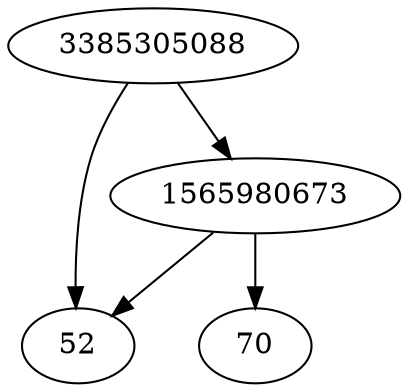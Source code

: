strict digraph  {
3385305088;
1565980673;
52;
70;
3385305088 -> 52;
3385305088 -> 1565980673;
1565980673 -> 52;
1565980673 -> 70;
}
